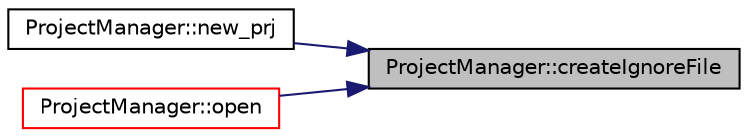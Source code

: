 digraph "ProjectManager::createIgnoreFile"
{
 // LATEX_PDF_SIZE
  edge [fontname="Helvetica",fontsize="10",labelfontname="Helvetica",labelfontsize="10"];
  node [fontname="Helvetica",fontsize="10",shape=record];
  rankdir="RL";
  Node1 [label="ProjectManager::createIgnoreFile",height=0.2,width=0.4,color="black", fillcolor="grey75", style="filled", fontcolor="black",tooltip=" "];
  Node1 -> Node2 [dir="back",color="midnightblue",fontsize="10",style="solid",fontname="Helvetica"];
  Node2 [label="ProjectManager::new_prj",height=0.2,width=0.4,color="black", fillcolor="white", style="filled",URL="$class_project_manager.html#a1b1d9f731deac51d3d9dbb7ef892131a",tooltip=" "];
  Node1 -> Node3 [dir="back",color="midnightblue",fontsize="10",style="solid",fontname="Helvetica"];
  Node3 [label="ProjectManager::open",height=0.2,width=0.4,color="red", fillcolor="white", style="filled",URL="$class_project_manager.html#ac970236f08b83d3edbae94ba2e8947bc",tooltip=" "];
}
